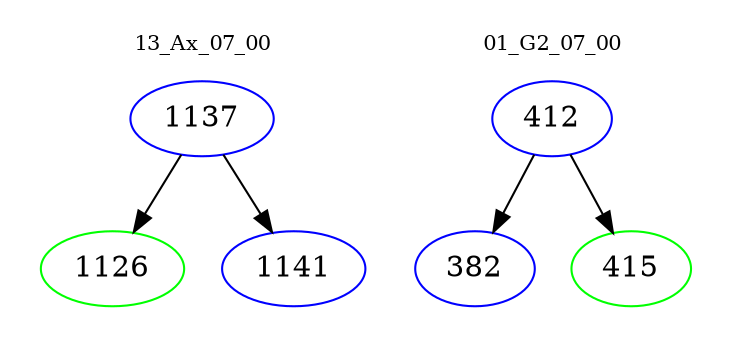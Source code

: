 digraph{
subgraph cluster_0 {
color = white
label = "13_Ax_07_00";
fontsize=10;
T0_1137 [label="1137", color="blue"]
T0_1137 -> T0_1126 [color="black"]
T0_1126 [label="1126", color="green"]
T0_1137 -> T0_1141 [color="black"]
T0_1141 [label="1141", color="blue"]
}
subgraph cluster_1 {
color = white
label = "01_G2_07_00";
fontsize=10;
T1_412 [label="412", color="blue"]
T1_412 -> T1_382 [color="black"]
T1_382 [label="382", color="blue"]
T1_412 -> T1_415 [color="black"]
T1_415 [label="415", color="green"]
}
}
